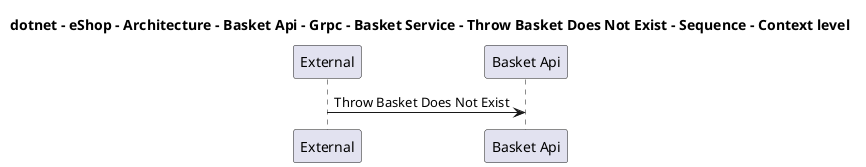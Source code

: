 @startuml

title dotnet - eShop - Architecture - Basket Api - Grpc - Basket Service - Throw Basket Does Not Exist - Sequence - Context level

participant "External" as C4InterFlow.SoftwareSystems.ExternalSystem
participant "Basket Api" as dotnet.eShop.Architecture.SoftwareSystems.BasketApi

C4InterFlow.SoftwareSystems.ExternalSystem -> dotnet.eShop.Architecture.SoftwareSystems.BasketApi : Throw Basket Does Not Exist


@enduml
